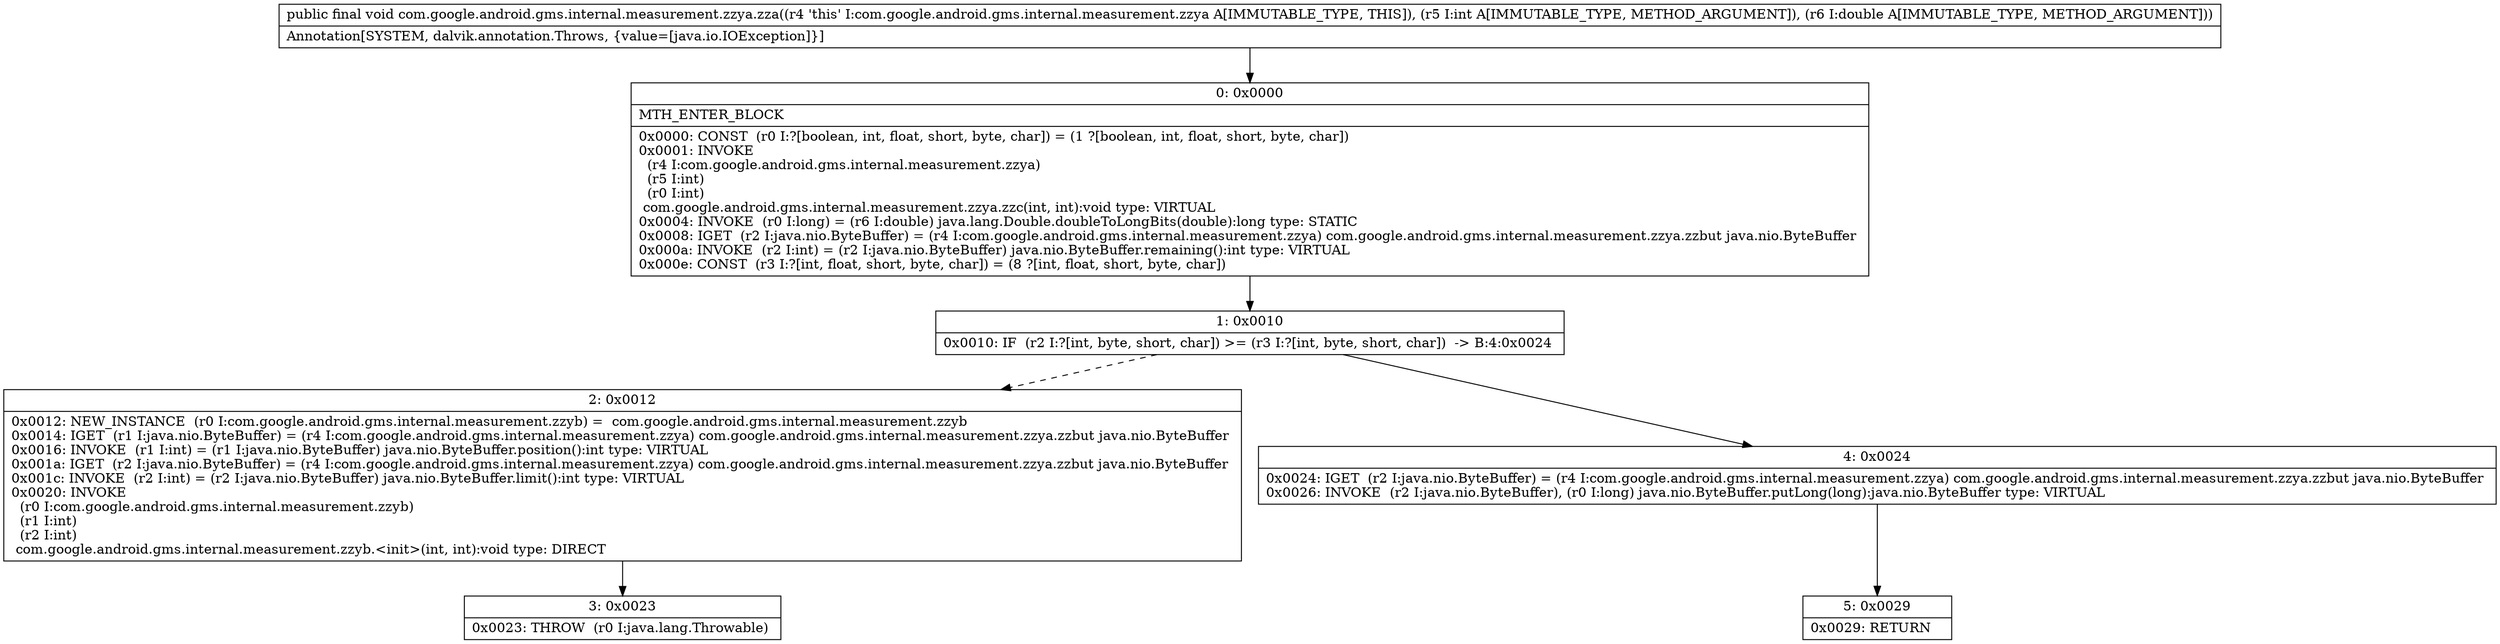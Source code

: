digraph "CFG forcom.google.android.gms.internal.measurement.zzya.zza(ID)V" {
Node_0 [shape=record,label="{0\:\ 0x0000|MTH_ENTER_BLOCK\l|0x0000: CONST  (r0 I:?[boolean, int, float, short, byte, char]) = (1 ?[boolean, int, float, short, byte, char]) \l0x0001: INVOKE  \l  (r4 I:com.google.android.gms.internal.measurement.zzya)\l  (r5 I:int)\l  (r0 I:int)\l com.google.android.gms.internal.measurement.zzya.zzc(int, int):void type: VIRTUAL \l0x0004: INVOKE  (r0 I:long) = (r6 I:double) java.lang.Double.doubleToLongBits(double):long type: STATIC \l0x0008: IGET  (r2 I:java.nio.ByteBuffer) = (r4 I:com.google.android.gms.internal.measurement.zzya) com.google.android.gms.internal.measurement.zzya.zzbut java.nio.ByteBuffer \l0x000a: INVOKE  (r2 I:int) = (r2 I:java.nio.ByteBuffer) java.nio.ByteBuffer.remaining():int type: VIRTUAL \l0x000e: CONST  (r3 I:?[int, float, short, byte, char]) = (8 ?[int, float, short, byte, char]) \l}"];
Node_1 [shape=record,label="{1\:\ 0x0010|0x0010: IF  (r2 I:?[int, byte, short, char]) \>= (r3 I:?[int, byte, short, char])  \-\> B:4:0x0024 \l}"];
Node_2 [shape=record,label="{2\:\ 0x0012|0x0012: NEW_INSTANCE  (r0 I:com.google.android.gms.internal.measurement.zzyb) =  com.google.android.gms.internal.measurement.zzyb \l0x0014: IGET  (r1 I:java.nio.ByteBuffer) = (r4 I:com.google.android.gms.internal.measurement.zzya) com.google.android.gms.internal.measurement.zzya.zzbut java.nio.ByteBuffer \l0x0016: INVOKE  (r1 I:int) = (r1 I:java.nio.ByteBuffer) java.nio.ByteBuffer.position():int type: VIRTUAL \l0x001a: IGET  (r2 I:java.nio.ByteBuffer) = (r4 I:com.google.android.gms.internal.measurement.zzya) com.google.android.gms.internal.measurement.zzya.zzbut java.nio.ByteBuffer \l0x001c: INVOKE  (r2 I:int) = (r2 I:java.nio.ByteBuffer) java.nio.ByteBuffer.limit():int type: VIRTUAL \l0x0020: INVOKE  \l  (r0 I:com.google.android.gms.internal.measurement.zzyb)\l  (r1 I:int)\l  (r2 I:int)\l com.google.android.gms.internal.measurement.zzyb.\<init\>(int, int):void type: DIRECT \l}"];
Node_3 [shape=record,label="{3\:\ 0x0023|0x0023: THROW  (r0 I:java.lang.Throwable) \l}"];
Node_4 [shape=record,label="{4\:\ 0x0024|0x0024: IGET  (r2 I:java.nio.ByteBuffer) = (r4 I:com.google.android.gms.internal.measurement.zzya) com.google.android.gms.internal.measurement.zzya.zzbut java.nio.ByteBuffer \l0x0026: INVOKE  (r2 I:java.nio.ByteBuffer), (r0 I:long) java.nio.ByteBuffer.putLong(long):java.nio.ByteBuffer type: VIRTUAL \l}"];
Node_5 [shape=record,label="{5\:\ 0x0029|0x0029: RETURN   \l}"];
MethodNode[shape=record,label="{public final void com.google.android.gms.internal.measurement.zzya.zza((r4 'this' I:com.google.android.gms.internal.measurement.zzya A[IMMUTABLE_TYPE, THIS]), (r5 I:int A[IMMUTABLE_TYPE, METHOD_ARGUMENT]), (r6 I:double A[IMMUTABLE_TYPE, METHOD_ARGUMENT]))  | Annotation[SYSTEM, dalvik.annotation.Throws, \{value=[java.io.IOException]\}]\l}"];
MethodNode -> Node_0;
Node_0 -> Node_1;
Node_1 -> Node_2[style=dashed];
Node_1 -> Node_4;
Node_2 -> Node_3;
Node_4 -> Node_5;
}

